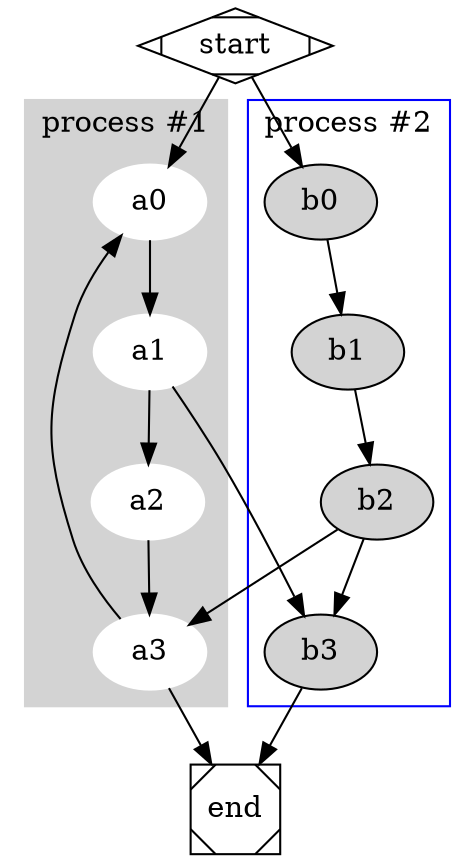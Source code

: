 digraph G {
    subgraph cluster0 {
        node [style=filled,color=white];
        style=filled;
        color=lightgrey;
        a0 -> a1 -> a2 -> a3;
        label = "process #1";
    }
    subgraph cluster1 {
        node [style=filled];
        b0 -> b1 -> b2 -> b3;
        label = "process #2";
        color=blue
    }
    start -> a0;
    start -> b0;
    a1 -> b3;
    b2 -> a3;
    a3 -> a0;
    a3 -> end;
    b3 -> end;
    start [shape=Mdiamond];
    end [shape=Msquare];
}

